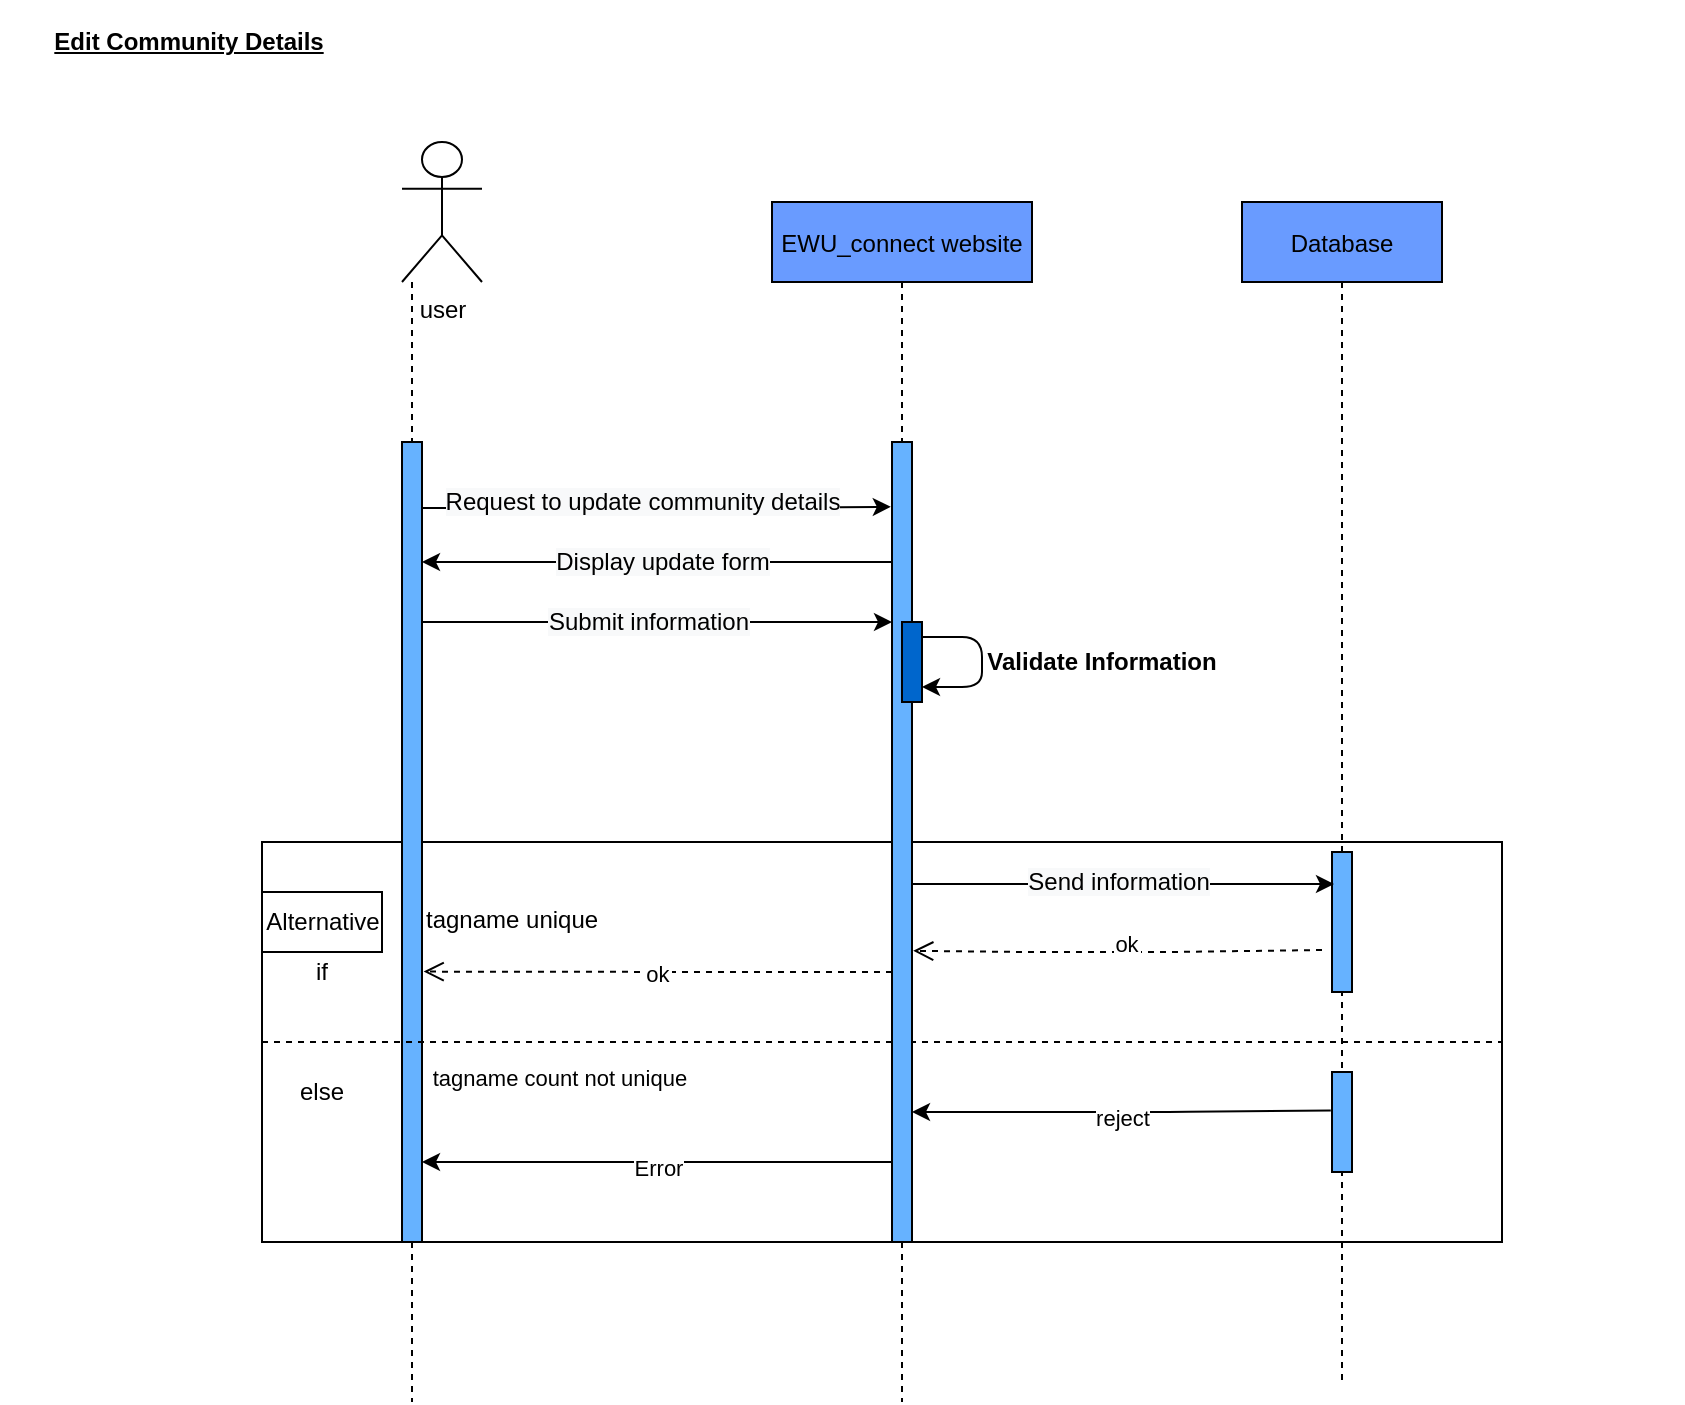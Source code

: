 <mxfile version="14.6.13" type="device"><diagram id="kgpKYQtTHZ0yAKxKKP6v" name="Page-1"><mxGraphModel dx="1278" dy="1589" grid="1" gridSize="10" guides="1" tooltips="1" connect="1" arrows="1" fold="1" page="1" pageScale="1" pageWidth="850" pageHeight="1100" math="0" shadow="0"><root><mxCell id="0"/><mxCell id="1" parent="0"/><mxCell id="AVHPJvaUCo_aaYs75WtI-84" value="" style="html=1;strokeColor=#FFFFFF;fillColor=#FFFFFF;" vertex="1" parent="1"><mxGeometry x="40" y="-70" width="820" height="700" as="geometry"/></mxCell><mxCell id="AVHPJvaUCo_aaYs75WtI-77" value="" style="html=1;strokeColor=#FFFFFF;fillColor=#FFFFFF;" vertex="1" parent="1"><mxGeometry x="40" y="-70" width="130" height="50" as="geometry"/></mxCell><mxCell id="AVHPJvaUCo_aaYs75WtI-28" value="" style="html=1;" vertex="1" parent="1"><mxGeometry x="150" y="350" width="620" height="200" as="geometry"/></mxCell><mxCell id="3nuBFxr9cyL0pnOWT2aG-1" value="EWU_connect website" style="shape=umlLifeline;perimeter=lifelinePerimeter;container=1;collapsible=0;recursiveResize=0;rounded=0;shadow=0;strokeWidth=1;fillColor=#699BFF;" parent="1" vertex="1"><mxGeometry x="405" y="30" width="130" height="600" as="geometry"/></mxCell><mxCell id="3nuBFxr9cyL0pnOWT2aG-5" value="Database" style="shape=umlLifeline;perimeter=lifelinePerimeter;container=1;collapsible=0;recursiveResize=0;rounded=0;shadow=0;strokeWidth=1;size=40;fillColor=#699BFF;" parent="1" vertex="1"><mxGeometry x="640" y="30" width="100" height="590" as="geometry"/></mxCell><mxCell id="3nuBFxr9cyL0pnOWT2aG-6" value="" style="points=[];perimeter=orthogonalPerimeter;rounded=0;shadow=0;strokeWidth=1;fillColor=#66B2FF;" parent="3nuBFxr9cyL0pnOWT2aG-5" vertex="1"><mxGeometry x="45" y="325" width="10" height="70" as="geometry"/></mxCell><mxCell id="AVHPJvaUCo_aaYs75WtI-1" value="" style="shape=umlLifeline;perimeter=lifelinePerimeter;container=1;collapsible=0;recursiveResize=0;rounded=0;shadow=0;strokeWidth=1;size=0;" vertex="1" parent="1"><mxGeometry x="175" y="70" width="100" height="560" as="geometry"/></mxCell><mxCell id="AVHPJvaUCo_aaYs75WtI-5" value="user&lt;br&gt;" style="shape=umlActor;verticalLabelPosition=bottom;verticalAlign=top;html=1;outlineConnect=0;" vertex="1" parent="1"><mxGeometry x="220" width="40" height="70" as="geometry"/></mxCell><mxCell id="AVHPJvaUCo_aaYs75WtI-11" value="" style="endArrow=classic;html=1;" edge="1" parent="1"><mxGeometry width="50" height="50" relative="1" as="geometry"><mxPoint x="465" y="210.0" as="sourcePoint"/><mxPoint x="230" y="210" as="targetPoint"/><Array as="points"/></mxGeometry></mxCell><mxCell id="AVHPJvaUCo_aaYs75WtI-57" value="&lt;span style=&quot;font-size: 12px ; background-color: rgb(248 , 249 , 250)&quot;&gt;Display update form&lt;/span&gt;" style="edgeLabel;html=1;align=center;verticalAlign=middle;resizable=0;points=[];" vertex="1" connectable="0" parent="AVHPJvaUCo_aaYs75WtI-11"><mxGeometry x="0.14" y="-3" relative="1" as="geometry"><mxPoint x="19" y="3" as="offset"/></mxGeometry></mxCell><mxCell id="AVHPJvaUCo_aaYs75WtI-18" value="" style="endArrow=classic;html=1;entryX=0.1;entryY=0.229;entryDx=0;entryDy=0;entryPerimeter=0;" edge="1" parent="1" target="3nuBFxr9cyL0pnOWT2aG-6"><mxGeometry width="50" height="50" relative="1" as="geometry"><mxPoint x="475" y="371" as="sourcePoint"/><mxPoint x="680" y="375" as="targetPoint"/><Array as="points"/></mxGeometry></mxCell><mxCell id="AVHPJvaUCo_aaYs75WtI-66" value="&lt;span style=&quot;font-size: 12px ; background-color: rgb(248 , 249 , 250)&quot;&gt;Send information&lt;/span&gt;" style="edgeLabel;html=1;align=center;verticalAlign=middle;resizable=0;points=[];" vertex="1" connectable="0" parent="AVHPJvaUCo_aaYs75WtI-18"><mxGeometry x="-0.023" y="1" relative="1" as="geometry"><mxPoint as="offset"/></mxGeometry></mxCell><mxCell id="AVHPJvaUCo_aaYs75WtI-20" value="ok" style="verticalAlign=bottom;endArrow=open;dashed=1;endSize=8;shadow=0;strokeWidth=1;entryX=1.06;entryY=0.636;entryDx=0;entryDy=0;entryPerimeter=0;" edge="1" parent="1" target="3nuBFxr9cyL0pnOWT2aG-2"><mxGeometry x="-0.048" y="5" relative="1" as="geometry"><mxPoint x="470" y="405" as="targetPoint"/><mxPoint x="680" y="404" as="sourcePoint"/><Array as="points"><mxPoint x="605" y="405"/><mxPoint x="530" y="405"/></Array><mxPoint as="offset"/></mxGeometry></mxCell><mxCell id="AVHPJvaUCo_aaYs75WtI-23" value="" style="endArrow=classic;html=1;" edge="1" parent="1"><mxGeometry width="50" height="50" relative="1" as="geometry"><mxPoint x="480" y="247.5" as="sourcePoint"/><mxPoint x="480" y="272.5" as="targetPoint"/><Array as="points"><mxPoint x="510" y="247.5"/><mxPoint x="510" y="272.5"/></Array></mxGeometry></mxCell><mxCell id="AVHPJvaUCo_aaYs75WtI-26" value="" style="points=[];perimeter=orthogonalPerimeter;rounded=0;shadow=0;strokeWidth=1;fillColor=#66B2FF;" vertex="1" parent="1"><mxGeometry x="220" y="150" width="10" height="400" as="geometry"/></mxCell><mxCell id="AVHPJvaUCo_aaYs75WtI-29" value="Alternative" style="html=1;" vertex="1" parent="1"><mxGeometry x="150" y="375" width="60" height="30" as="geometry"/></mxCell><mxCell id="AVHPJvaUCo_aaYs75WtI-30" value="" style="endArrow=none;dashed=1;html=1;exitX=0;exitY=0.5;exitDx=0;exitDy=0;entryX=1;entryY=0.5;entryDx=0;entryDy=0;" edge="1" parent="1" source="AVHPJvaUCo_aaYs75WtI-28" target="AVHPJvaUCo_aaYs75WtI-28"><mxGeometry width="50" height="50" relative="1" as="geometry"><mxPoint x="400" y="310" as="sourcePoint"/><mxPoint x="450" y="260" as="targetPoint"/><Array as="points"/></mxGeometry></mxCell><mxCell id="AVHPJvaUCo_aaYs75WtI-70" value="tagname count not unique&amp;nbsp;" style="edgeLabel;html=1;align=center;verticalAlign=middle;resizable=0;points=[];" vertex="1" connectable="0" parent="AVHPJvaUCo_aaYs75WtI-30"><mxGeometry x="-0.085" y="1" relative="1" as="geometry"><mxPoint x="-134" y="19" as="offset"/></mxGeometry></mxCell><mxCell id="AVHPJvaUCo_aaYs75WtI-32" value="if" style="text;html=1;strokeColor=none;fillColor=none;align=center;verticalAlign=middle;whiteSpace=wrap;rounded=0;" vertex="1" parent="1"><mxGeometry x="160" y="405" width="40" height="20" as="geometry"/></mxCell><mxCell id="AVHPJvaUCo_aaYs75WtI-33" value="else" style="text;html=1;strokeColor=none;fillColor=none;align=center;verticalAlign=middle;whiteSpace=wrap;rounded=0;" vertex="1" parent="1"><mxGeometry x="160" y="465" width="40" height="20" as="geometry"/></mxCell><mxCell id="AVHPJvaUCo_aaYs75WtI-35" value="" style="endArrow=classic;html=1;exitX=0.1;exitY=0.608;exitDx=0;exitDy=0;exitPerimeter=0;" edge="1" parent="1"><mxGeometry width="50" height="50" relative="1" as="geometry"><mxPoint x="466.5" y="510.0" as="sourcePoint"/><mxPoint x="230" y="510" as="targetPoint"/><Array as="points"><mxPoint x="358.25" y="510"/></Array></mxGeometry></mxCell><mxCell id="AVHPJvaUCo_aaYs75WtI-81" value="Error" style="edgeLabel;html=1;align=center;verticalAlign=middle;resizable=0;points=[];" vertex="1" connectable="0" parent="AVHPJvaUCo_aaYs75WtI-35"><mxGeometry x="0.004" y="3" relative="1" as="geometry"><mxPoint as="offset"/></mxGeometry></mxCell><mxCell id="3nuBFxr9cyL0pnOWT2aG-2" value="" style="points=[];perimeter=orthogonalPerimeter;rounded=0;shadow=0;strokeWidth=1;fillColor=#66B2FF;" parent="1" vertex="1"><mxGeometry x="465" y="150" width="10" height="400" as="geometry"/></mxCell><mxCell id="AVHPJvaUCo_aaYs75WtI-38" value="" style="endArrow=classic;html=1;entryX=-0.06;entryY=0.081;entryDx=0;entryDy=0;entryPerimeter=0;" edge="1" parent="1" source="AVHPJvaUCo_aaYs75WtI-26" target="3nuBFxr9cyL0pnOWT2aG-2"><mxGeometry width="50" height="50" relative="1" as="geometry"><mxPoint x="250" y="200" as="sourcePoint"/><mxPoint x="465.5" y="200" as="targetPoint"/><Array as="points"><mxPoint x="380" y="183"/></Array></mxGeometry></mxCell><mxCell id="AVHPJvaUCo_aaYs75WtI-61" value="&lt;span style=&quot;font-size: 12px ; background-color: rgb(248 , 249 , 250)&quot;&gt;Request to update community details&lt;/span&gt;" style="edgeLabel;html=1;align=center;verticalAlign=middle;resizable=0;points=[];" vertex="1" connectable="0" parent="AVHPJvaUCo_aaYs75WtI-38"><mxGeometry x="-0.093" relative="1" as="geometry"><mxPoint x="3" y="-3" as="offset"/></mxGeometry></mxCell><mxCell id="AVHPJvaUCo_aaYs75WtI-47" value="&lt;b&gt;Validate Information&lt;/b&gt;" style="text;html=1;strokeColor=none;fillColor=none;align=center;verticalAlign=middle;whiteSpace=wrap;rounded=0;" vertex="1" parent="1"><mxGeometry x="510" y="232.5" width="120" height="55" as="geometry"/></mxCell><mxCell id="AVHPJvaUCo_aaYs75WtI-52" value="" style="points=[];perimeter=orthogonalPerimeter;rounded=0;shadow=0;strokeWidth=1;fillColor=#0066CC;" vertex="1" parent="1"><mxGeometry x="470" y="240" width="10" height="40" as="geometry"/></mxCell><mxCell id="AVHPJvaUCo_aaYs75WtI-63" value="" style="endArrow=classic;html=1;" edge="1" parent="1" source="AVHPJvaUCo_aaYs75WtI-26"><mxGeometry width="50" height="50" relative="1" as="geometry"><mxPoint x="250" y="240" as="sourcePoint"/><mxPoint x="465" y="240" as="targetPoint"/><Array as="points"><mxPoint x="365" y="240"/></Array></mxGeometry></mxCell><mxCell id="AVHPJvaUCo_aaYs75WtI-65" value="&lt;span style=&quot;font-size: 12px ; background-color: rgb(248 , 249 , 250)&quot;&gt;Submit information&lt;/span&gt;" style="edgeLabel;html=1;align=center;verticalAlign=middle;resizable=0;points=[];" vertex="1" connectable="0" parent="AVHPJvaUCo_aaYs75WtI-63"><mxGeometry x="-0.042" relative="1" as="geometry"><mxPoint as="offset"/></mxGeometry></mxCell><mxCell id="AVHPJvaUCo_aaYs75WtI-71" value="tagname unique" style="text;whiteSpace=wrap;html=1;" vertex="1" parent="1"><mxGeometry x="230" y="375" width="120" height="30" as="geometry"/></mxCell><mxCell id="AVHPJvaUCo_aaYs75WtI-74" value="&lt;b&gt;&lt;u&gt;Edit Community Details&lt;/u&gt;&lt;/b&gt;" style="html=1;strokeColor=#FFFFFF;fillColor=#FFFFFF;" vertex="1" parent="1"><mxGeometry x="20" y="-70" width="185" height="40" as="geometry"/></mxCell><mxCell id="AVHPJvaUCo_aaYs75WtI-82" value="ok" style="verticalAlign=bottom;endArrow=open;dashed=1;endSize=8;shadow=0;strokeWidth=1;entryX=1.08;entryY=0.662;entryDx=0;entryDy=0;entryPerimeter=0;" edge="1" parent="1" source="3nuBFxr9cyL0pnOWT2aG-2" target="AVHPJvaUCo_aaYs75WtI-26"><mxGeometry y="10" relative="1" as="geometry"><mxPoint x="230" y="440" as="targetPoint"/><mxPoint x="440" y="440" as="sourcePoint"/><Array as="points"><mxPoint x="380" y="415"/></Array><mxPoint as="offset"/></mxGeometry></mxCell><mxCell id="AVHPJvaUCo_aaYs75WtI-96" value="" style="points=[];perimeter=orthogonalPerimeter;rounded=0;shadow=0;strokeWidth=1;fillColor=#66B2FF;" vertex="1" parent="1"><mxGeometry x="685" y="465" width="10" height="50" as="geometry"/></mxCell><mxCell id="AVHPJvaUCo_aaYs75WtI-97" value="" style="endArrow=classic;html=1;exitX=-0.06;exitY=0.384;exitDx=0;exitDy=0;exitPerimeter=0;" edge="1" parent="1" source="AVHPJvaUCo_aaYs75WtI-96"><mxGeometry width="50" height="50" relative="1" as="geometry"><mxPoint x="690" y="490" as="sourcePoint"/><mxPoint x="475" y="485" as="targetPoint"/><Array as="points"><mxPoint x="603.25" y="485"/></Array></mxGeometry></mxCell><mxCell id="AVHPJvaUCo_aaYs75WtI-98" value="reject" style="edgeLabel;html=1;align=center;verticalAlign=middle;resizable=0;points=[];" vertex="1" connectable="0" parent="AVHPJvaUCo_aaYs75WtI-97"><mxGeometry x="0.004" y="3" relative="1" as="geometry"><mxPoint as="offset"/></mxGeometry></mxCell></root></mxGraphModel></diagram></mxfile>